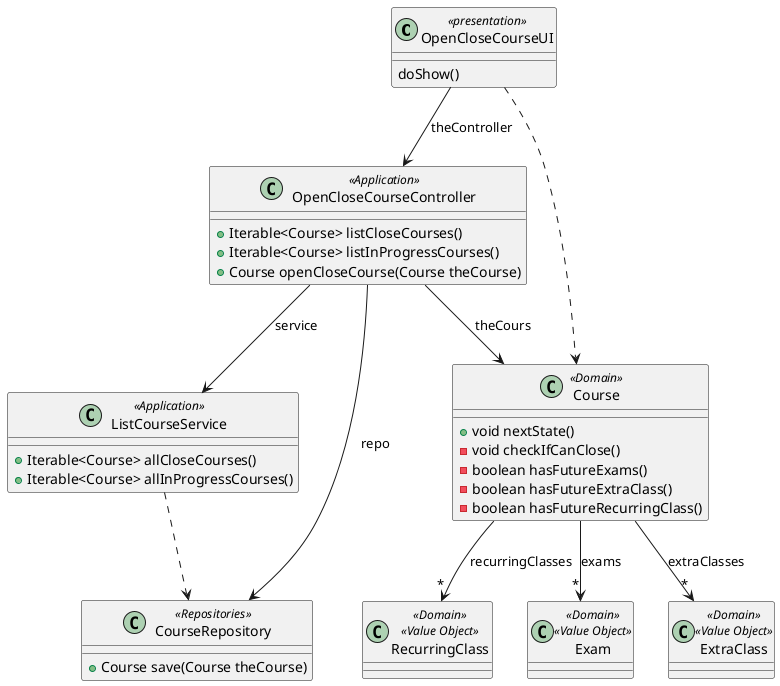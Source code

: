 @startuml

'Classes
class OpenCloseCourseUI <<presentation>> {
    doShow()
}

class OpenCloseCourseController <<Application>> {
    +Iterable<Course> listCloseCourses()
    +Iterable<Course> listInProgressCourses()
    +Course openCloseCourse(Course theCourse)
}

class Course <<Domain>> {
    +void nextState()
    -void checkIfCanClose()
    -boolean hasFutureExams()
    -boolean hasFutureExtraClass()
    -boolean hasFutureRecurringClass()
}

class Exam <<Domain>> <<Value Object>> {
}

class ExtraClass <<Domain>> <<Value Object>> {
}

class RecurringClass <<Domain>> <<Value Object>> {
}

class ListCourseService <<Application>> {
    +Iterable<Course> allCloseCourses()
    +Iterable<Course> allInProgressCourses()
}

class CourseRepository <<Repositories>> {
    +Course save(Course theCourse)
}

'Dependencies
OpenCloseCourseUI -[dashed]-> Course
ListCourseService -[dashed]-> CourseRepository

'Navigation
OpenCloseCourseUI --> OpenCloseCourseController : theController
OpenCloseCourseController --> CourseRepository : repo
OpenCloseCourseController --> ListCourseService : service
OpenCloseCourseController --> Course : theCours

Course --> "*" Exam : exams
Course --> "*" ExtraClass : extraClasses
Course --> "*" RecurringClass : recurringClasses


@enduml